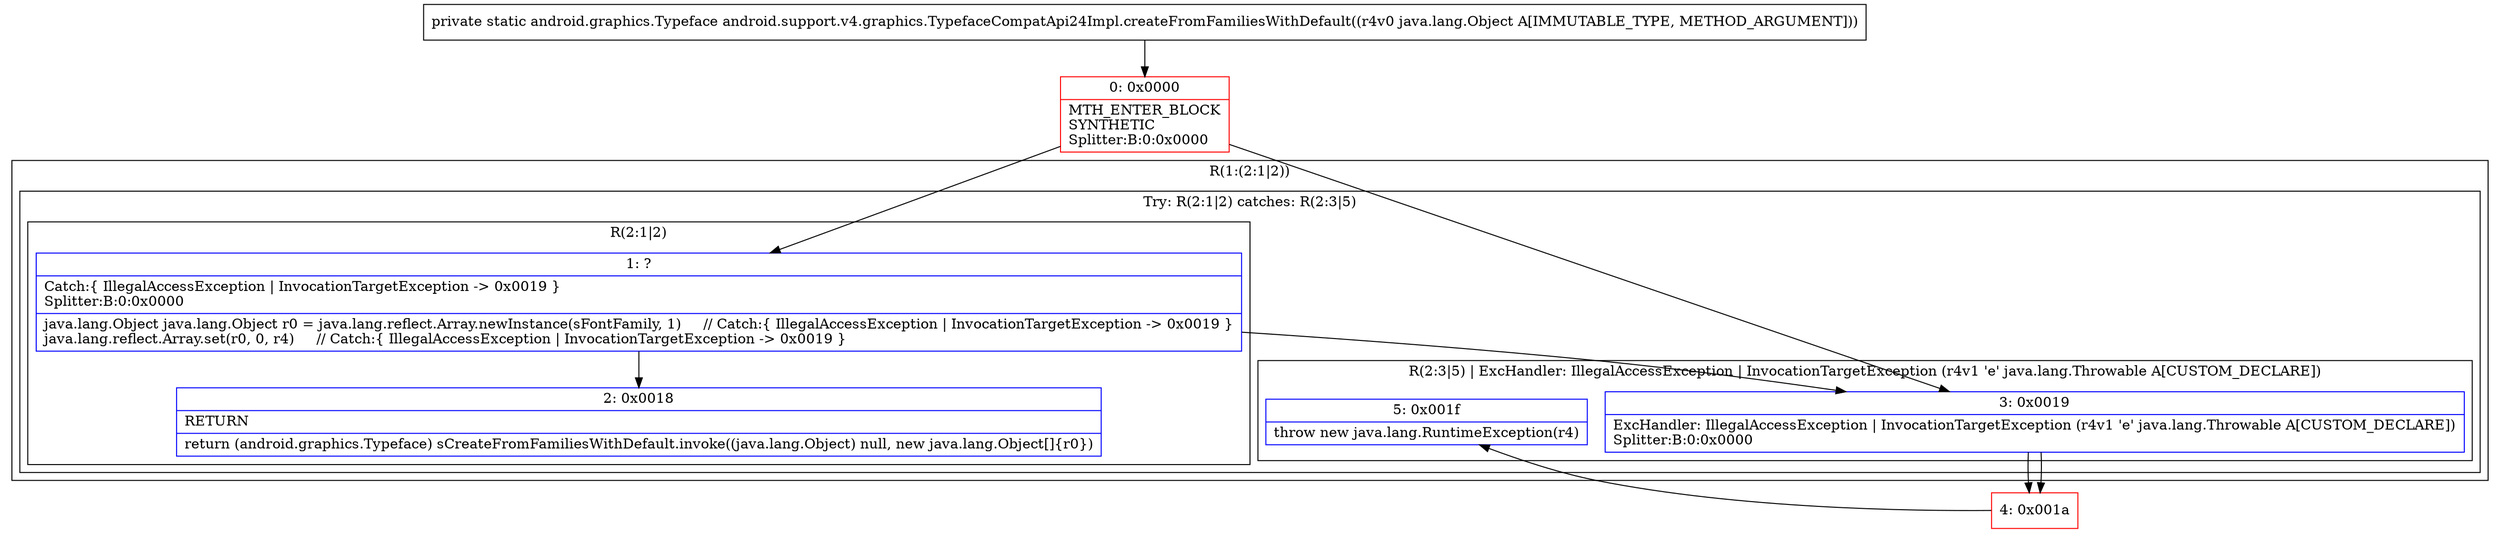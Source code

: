 digraph "CFG forandroid.support.v4.graphics.TypefaceCompatApi24Impl.createFromFamiliesWithDefault(Ljava\/lang\/Object;)Landroid\/graphics\/Typeface;" {
subgraph cluster_Region_1164226133 {
label = "R(1:(2:1|2))";
node [shape=record,color=blue];
subgraph cluster_TryCatchRegion_775132952 {
label = "Try: R(2:1|2) catches: R(2:3|5)";
node [shape=record,color=blue];
subgraph cluster_Region_1543153110 {
label = "R(2:1|2)";
node [shape=record,color=blue];
Node_1 [shape=record,label="{1\:\ ?|Catch:\{ IllegalAccessException \| InvocationTargetException \-\> 0x0019 \}\lSplitter:B:0:0x0000\l|java.lang.Object java.lang.Object r0 = java.lang.reflect.Array.newInstance(sFontFamily, 1)     \/\/ Catch:\{ IllegalAccessException \| InvocationTargetException \-\> 0x0019 \}\ljava.lang.reflect.Array.set(r0, 0, r4)     \/\/ Catch:\{ IllegalAccessException \| InvocationTargetException \-\> 0x0019 \}\l}"];
Node_2 [shape=record,label="{2\:\ 0x0018|RETURN\l|return (android.graphics.Typeface) sCreateFromFamiliesWithDefault.invoke((java.lang.Object) null, new java.lang.Object[]\{r0\})\l}"];
}
subgraph cluster_Region_681533233 {
label = "R(2:3|5) | ExcHandler: IllegalAccessException \| InvocationTargetException (r4v1 'e' java.lang.Throwable A[CUSTOM_DECLARE])\l";
node [shape=record,color=blue];
Node_3 [shape=record,label="{3\:\ 0x0019|ExcHandler: IllegalAccessException \| InvocationTargetException (r4v1 'e' java.lang.Throwable A[CUSTOM_DECLARE])\lSplitter:B:0:0x0000\l}"];
Node_5 [shape=record,label="{5\:\ 0x001f|throw new java.lang.RuntimeException(r4)\l}"];
}
}
}
subgraph cluster_Region_681533233 {
label = "R(2:3|5) | ExcHandler: IllegalAccessException \| InvocationTargetException (r4v1 'e' java.lang.Throwable A[CUSTOM_DECLARE])\l";
node [shape=record,color=blue];
Node_3 [shape=record,label="{3\:\ 0x0019|ExcHandler: IllegalAccessException \| InvocationTargetException (r4v1 'e' java.lang.Throwable A[CUSTOM_DECLARE])\lSplitter:B:0:0x0000\l}"];
Node_5 [shape=record,label="{5\:\ 0x001f|throw new java.lang.RuntimeException(r4)\l}"];
}
Node_0 [shape=record,color=red,label="{0\:\ 0x0000|MTH_ENTER_BLOCK\lSYNTHETIC\lSplitter:B:0:0x0000\l}"];
Node_4 [shape=record,color=red,label="{4\:\ 0x001a}"];
MethodNode[shape=record,label="{private static android.graphics.Typeface android.support.v4.graphics.TypefaceCompatApi24Impl.createFromFamiliesWithDefault((r4v0 java.lang.Object A[IMMUTABLE_TYPE, METHOD_ARGUMENT])) }"];
MethodNode -> Node_0;
Node_1 -> Node_2;
Node_1 -> Node_3;
Node_3 -> Node_4;
Node_3 -> Node_4;
Node_0 -> Node_1;
Node_0 -> Node_3;
Node_4 -> Node_5;
}

